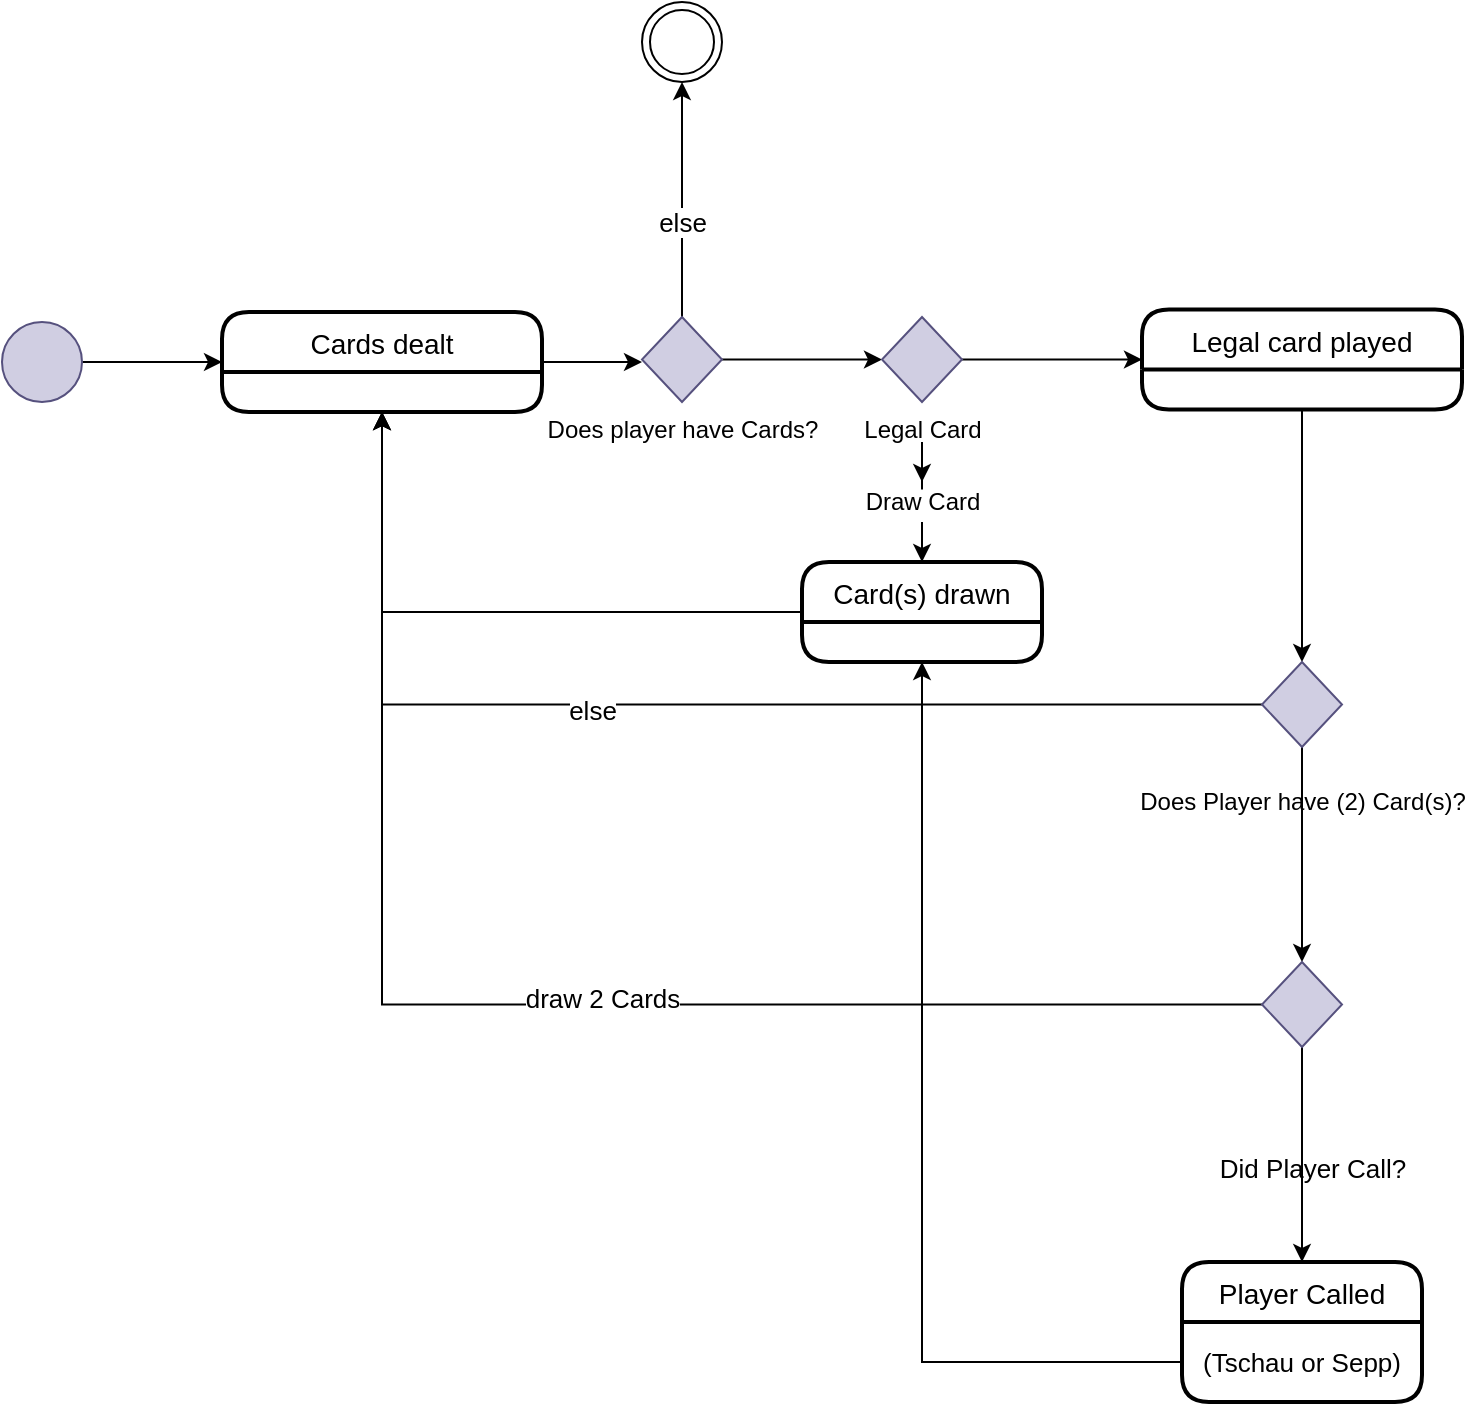 <mxfile version="13.0.3" type="device"><diagram id="YYa2uOvgyF8sHBuS2Pyl" name="Page-1"><mxGraphModel dx="317" dy="1355" grid="1" gridSize="10" guides="1" tooltips="1" connect="1" arrows="1" fold="1" page="1" pageScale="1" pageWidth="850" pageHeight="1100" math="0" shadow="0"><root><mxCell id="0"/><mxCell id="1" parent="0"/><mxCell id="Zfv4otNxzMSGpDYnjFGR-1" value="" style="ellipse;shape=doubleEllipse;whiteSpace=wrap;html=1;aspect=fixed;labelBackgroundColor=#ffffff;fillColor=#FFFFFF;" parent="1" vertex="1"><mxGeometry x="1200" width="40" height="40" as="geometry"/></mxCell><mxCell id="Zfv4otNxzMSGpDYnjFGR-10" style="edgeStyle=orthogonalEdgeStyle;rounded=0;orthogonalLoop=1;jettySize=auto;html=1;entryX=0;entryY=0.5;entryDx=0;entryDy=0;" parent="1" source="Zfv4otNxzMSGpDYnjFGR-2" target="Zfv4otNxzMSGpDYnjFGR-5" edge="1"><mxGeometry relative="1" as="geometry"/></mxCell><mxCell id="Zfv4otNxzMSGpDYnjFGR-2" value="" style="ellipse;whiteSpace=wrap;html=1;aspect=fixed;fillColor=#d0cee2;strokeColor=#56517e;" parent="1" vertex="1"><mxGeometry x="880" y="160" width="40" height="40" as="geometry"/></mxCell><mxCell id="Zfv4otNxzMSGpDYnjFGR-12" style="edgeStyle=orthogonalEdgeStyle;rounded=0;orthogonalLoop=1;jettySize=auto;html=1;" parent="1" source="Zfv4otNxzMSGpDYnjFGR-5" edge="1"><mxGeometry relative="1" as="geometry"><mxPoint x="1200" y="180" as="targetPoint"/></mxGeometry></mxCell><mxCell id="Zfv4otNxzMSGpDYnjFGR-5" value="Cards dealt" style="swimlane;childLayout=stackLayout;horizontal=1;startSize=30;horizontalStack=0;rounded=1;fontSize=14;fontStyle=0;strokeWidth=2;resizeParent=0;resizeLast=1;shadow=0;dashed=0;align=center;swimlaneFillColor=#ffffff;" parent="1" vertex="1"><mxGeometry x="990" y="155" width="160" height="50" as="geometry"/></mxCell><mxCell id="Zfv4otNxzMSGpDYnjFGR-13" style="edgeStyle=orthogonalEdgeStyle;rounded=0;orthogonalLoop=1;jettySize=auto;html=1;" parent="1" source="Zfv4otNxzMSGpDYnjFGR-11" target="Zfv4otNxzMSGpDYnjFGR-1" edge="1"><mxGeometry relative="1" as="geometry"/></mxCell><mxCell id="Zfv4otNxzMSGpDYnjFGR-48" value="else" style="edgeLabel;html=1;align=center;verticalAlign=middle;resizable=0;points=[];fontSize=13;" parent="Zfv4otNxzMSGpDYnjFGR-13" vertex="1" connectable="0"><mxGeometry x="-0.192" relative="1" as="geometry"><mxPoint as="offset"/></mxGeometry></mxCell><mxCell id="Zfv4otNxzMSGpDYnjFGR-20" style="edgeStyle=orthogonalEdgeStyle;rounded=0;orthogonalLoop=1;jettySize=auto;html=1;entryX=0;entryY=0.5;entryDx=0;entryDy=0;" parent="1" source="Zfv4otNxzMSGpDYnjFGR-11" target="Zfv4otNxzMSGpDYnjFGR-14" edge="1"><mxGeometry relative="1" as="geometry"/></mxCell><mxCell id="Zfv4otNxzMSGpDYnjFGR-11" value="" style="rhombus;whiteSpace=wrap;html=1;fillColor=#d0cee2;strokeColor=#56517e;" parent="1" vertex="1"><mxGeometry x="1200" y="157.5" width="40" height="42.5" as="geometry"/></mxCell><mxCell id="Zfv4otNxzMSGpDYnjFGR-16" style="edgeStyle=orthogonalEdgeStyle;rounded=0;orthogonalLoop=1;jettySize=auto;html=1;entryX=0;entryY=0.5;entryDx=0;entryDy=0;" parent="1" source="Zfv4otNxzMSGpDYnjFGR-14" target="Zfv4otNxzMSGpDYnjFGR-15" edge="1"><mxGeometry relative="1" as="geometry"/></mxCell><mxCell id="Zfv4otNxzMSGpDYnjFGR-14" value="" style="rhombus;whiteSpace=wrap;html=1;fillColor=#d0cee2;strokeColor=#56517e;" parent="1" vertex="1"><mxGeometry x="1320" y="157.5" width="40" height="42.5" as="geometry"/></mxCell><mxCell id="Zfv4otNxzMSGpDYnjFGR-27" style="edgeStyle=orthogonalEdgeStyle;rounded=0;orthogonalLoop=1;jettySize=auto;html=1;entryX=0.5;entryY=0;entryDx=0;entryDy=0;" parent="1" source="Zfv4otNxzMSGpDYnjFGR-15" target="Zfv4otNxzMSGpDYnjFGR-26" edge="1"><mxGeometry relative="1" as="geometry"/></mxCell><mxCell id="Zfv4otNxzMSGpDYnjFGR-15" value="Legal card played" style="swimlane;childLayout=stackLayout;horizontal=1;startSize=30;horizontalStack=0;rounded=1;fontSize=14;fontStyle=0;strokeWidth=2;resizeParent=0;resizeLast=1;shadow=0;dashed=0;align=center;swimlaneFillColor=#ffffff;" parent="1" vertex="1"><mxGeometry x="1450" y="153.75" width="160" height="50" as="geometry"/></mxCell><mxCell id="Zfv4otNxzMSGpDYnjFGR-19" value="Does player have Cards?" style="text;html=1;align=center;verticalAlign=middle;resizable=0;points=[];autosize=1;" parent="1" vertex="1"><mxGeometry x="1145" y="203.75" width="150" height="20" as="geometry"/></mxCell><mxCell id="Zfv4otNxzMSGpDYnjFGR-44" style="edgeStyle=orthogonalEdgeStyle;rounded=0;orthogonalLoop=1;jettySize=auto;html=1;fontSize=13;entryX=0.5;entryY=1;entryDx=0;entryDy=0;" parent="1" source="Zfv4otNxzMSGpDYnjFGR-21" target="Zfv4otNxzMSGpDYnjFGR-5" edge="1"><mxGeometry relative="1" as="geometry"><mxPoint x="1070" y="305" as="targetPoint"/></mxGeometry></mxCell><mxCell id="Zfv4otNxzMSGpDYnjFGR-21" value="Card(s) drawn" style="swimlane;childLayout=stackLayout;horizontal=1;startSize=30;horizontalStack=0;rounded=1;fontSize=14;fontStyle=0;strokeWidth=2;resizeParent=0;resizeLast=1;shadow=0;dashed=0;align=center;swimlaneFillColor=#ffffff;" parent="1" vertex="1"><mxGeometry x="1280" y="280" width="120" height="50" as="geometry"/></mxCell><mxCell id="Zfv4otNxzMSGpDYnjFGR-24" style="edgeStyle=orthogonalEdgeStyle;rounded=0;orthogonalLoop=1;jettySize=auto;html=1;entryX=0.5;entryY=0;entryDx=0;entryDy=0;" parent="1" source="Zfv4otNxzMSGpDYnjFGR-23" target="Zfv4otNxzMSGpDYnjFGR-21" edge="1"><mxGeometry relative="1" as="geometry"/></mxCell><mxCell id="Zfv4otNxzMSGpDYnjFGR-22" value="Legal Card" style="text;html=1;align=center;verticalAlign=middle;resizable=0;points=[];autosize=1;" parent="1" vertex="1"><mxGeometry x="1305" y="203.75" width="70" height="20" as="geometry"/></mxCell><mxCell id="Zfv4otNxzMSGpDYnjFGR-23" value="Draw Card" style="text;html=1;align=center;verticalAlign=middle;resizable=0;points=[];autosize=1;" parent="1" vertex="1"><mxGeometry x="1305" y="240" width="70" height="20" as="geometry"/></mxCell><mxCell id="Zfv4otNxzMSGpDYnjFGR-25" style="edgeStyle=orthogonalEdgeStyle;rounded=0;orthogonalLoop=1;jettySize=auto;html=1;entryX=0.5;entryY=0;entryDx=0;entryDy=0;" parent="1" source="Zfv4otNxzMSGpDYnjFGR-22" target="Zfv4otNxzMSGpDYnjFGR-23" edge="1"><mxGeometry relative="1" as="geometry"><mxPoint x="1340" y="223.75" as="sourcePoint"/><mxPoint x="1340" y="280" as="targetPoint"/></mxGeometry></mxCell><mxCell id="Zfv4otNxzMSGpDYnjFGR-32" style="edgeStyle=orthogonalEdgeStyle;rounded=0;orthogonalLoop=1;jettySize=auto;html=1;entryX=0.5;entryY=0;entryDx=0;entryDy=0;" parent="1" source="Zfv4otNxzMSGpDYnjFGR-26" target="Zfv4otNxzMSGpDYnjFGR-28" edge="1"><mxGeometry relative="1" as="geometry"/></mxCell><mxCell id="Zfv4otNxzMSGpDYnjFGR-43" style="edgeStyle=orthogonalEdgeStyle;rounded=0;orthogonalLoop=1;jettySize=auto;html=1;entryX=0.5;entryY=1;entryDx=0;entryDy=0;fontSize=13;" parent="1" source="Zfv4otNxzMSGpDYnjFGR-26" target="Zfv4otNxzMSGpDYnjFGR-5" edge="1"><mxGeometry relative="1" as="geometry"/></mxCell><mxCell id="Zfv4otNxzMSGpDYnjFGR-46" value="else" style="edgeLabel;html=1;align=center;verticalAlign=middle;resizable=0;points=[];fontSize=13;" parent="Zfv4otNxzMSGpDYnjFGR-43" vertex="1" connectable="0"><mxGeometry x="0.143" y="2" relative="1" as="geometry"><mxPoint as="offset"/></mxGeometry></mxCell><mxCell id="Zfv4otNxzMSGpDYnjFGR-26" value="" style="rhombus;whiteSpace=wrap;html=1;fillColor=#d0cee2;strokeColor=#56517e;" parent="1" vertex="1"><mxGeometry x="1510" y="330" width="40" height="42.5" as="geometry"/></mxCell><mxCell id="Zfv4otNxzMSGpDYnjFGR-36" style="edgeStyle=orthogonalEdgeStyle;rounded=0;orthogonalLoop=1;jettySize=auto;html=1;entryX=0.5;entryY=0;entryDx=0;entryDy=0;" parent="1" source="Zfv4otNxzMSGpDYnjFGR-28" target="Zfv4otNxzMSGpDYnjFGR-35" edge="1"><mxGeometry relative="1" as="geometry"/></mxCell><mxCell id="Zfv4otNxzMSGpDYnjFGR-45" style="edgeStyle=orthogonalEdgeStyle;rounded=0;orthogonalLoop=1;jettySize=auto;html=1;entryX=0.5;entryY=1;entryDx=0;entryDy=0;fontSize=13;" parent="1" source="Zfv4otNxzMSGpDYnjFGR-28" target="Zfv4otNxzMSGpDYnjFGR-5" edge="1"><mxGeometry relative="1" as="geometry"/></mxCell><mxCell id="Zfv4otNxzMSGpDYnjFGR-47" value="draw 2 Cards" style="edgeLabel;html=1;align=center;verticalAlign=middle;resizable=0;points=[];fontSize=13;" parent="Zfv4otNxzMSGpDYnjFGR-45" vertex="1" connectable="0"><mxGeometry x="-0.102" y="-4" relative="1" as="geometry"><mxPoint as="offset"/></mxGeometry></mxCell><mxCell id="Zfv4otNxzMSGpDYnjFGR-28" value="" style="rhombus;whiteSpace=wrap;html=1;fillColor=#d0cee2;strokeColor=#56517e;" parent="1" vertex="1"><mxGeometry x="1510" y="480" width="40" height="42.5" as="geometry"/></mxCell><mxCell id="Zfv4otNxzMSGpDYnjFGR-34" value="Does Player have (2) Card(s)?" style="text;html=1;align=center;verticalAlign=middle;resizable=0;points=[];autosize=1;" parent="1" vertex="1"><mxGeometry x="1440" y="390" width="180" height="20" as="geometry"/></mxCell><mxCell id="Zfv4otNxzMSGpDYnjFGR-35" value="Player Called" style="swimlane;childLayout=stackLayout;horizontal=1;startSize=30;horizontalStack=0;rounded=1;fontSize=14;fontStyle=0;strokeWidth=2;resizeParent=0;resizeLast=1;shadow=0;dashed=0;align=center;swimlaneFillColor=#ffffff;" parent="1" vertex="1"><mxGeometry x="1470" y="630" width="120" height="70" as="geometry"/></mxCell><mxCell id="Zfv4otNxzMSGpDYnjFGR-37" value="(Tschau or Sepp)" style="text;html=1;strokeColor=none;fillColor=none;align=center;verticalAlign=middle;whiteSpace=wrap;rounded=0;fontSize=13;" parent="Zfv4otNxzMSGpDYnjFGR-35" vertex="1"><mxGeometry y="30" width="120" height="40" as="geometry"/></mxCell><mxCell id="Zfv4otNxzMSGpDYnjFGR-41" value="Did Player Call?" style="text;html=1;align=center;verticalAlign=middle;resizable=0;points=[];autosize=1;fontSize=13;" parent="1" vertex="1"><mxGeometry x="1480" y="573" width="110" height="20" as="geometry"/></mxCell><mxCell id="Zfv4otNxzMSGpDYnjFGR-42" style="edgeStyle=orthogonalEdgeStyle;rounded=0;orthogonalLoop=1;jettySize=auto;html=1;entryX=0.5;entryY=1;entryDx=0;entryDy=0;fontSize=13;" parent="1" source="Zfv4otNxzMSGpDYnjFGR-37" target="Zfv4otNxzMSGpDYnjFGR-21" edge="1"><mxGeometry relative="1" as="geometry"/></mxCell></root></mxGraphModel></diagram></mxfile>